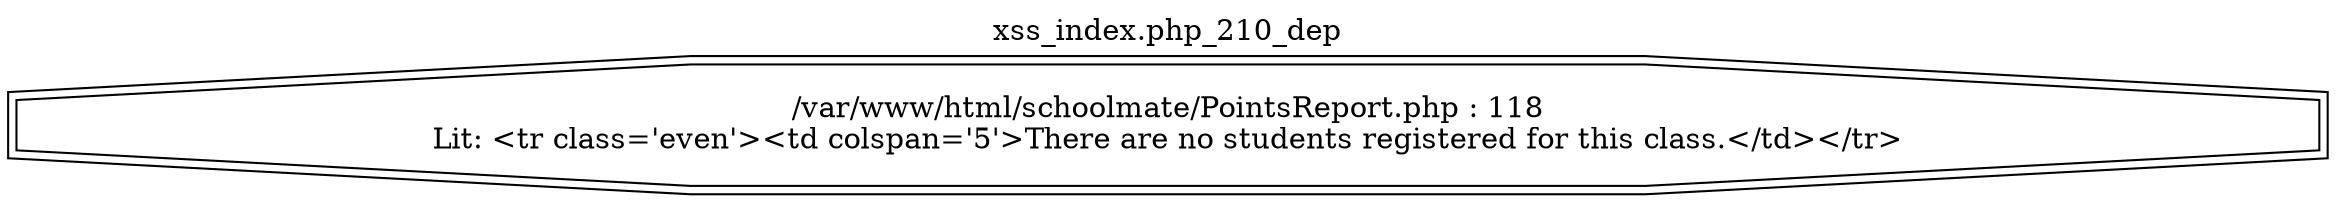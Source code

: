 digraph cfg {
  label="xss_index.php_210_dep";
  labelloc=t;
  n1 [shape=doubleoctagon, label="/var/www/html/schoolmate/PointsReport.php : 118\nLit: <tr class='even'><td colspan='5'>There are no students registered for this class.</td></tr>\n"];
}
